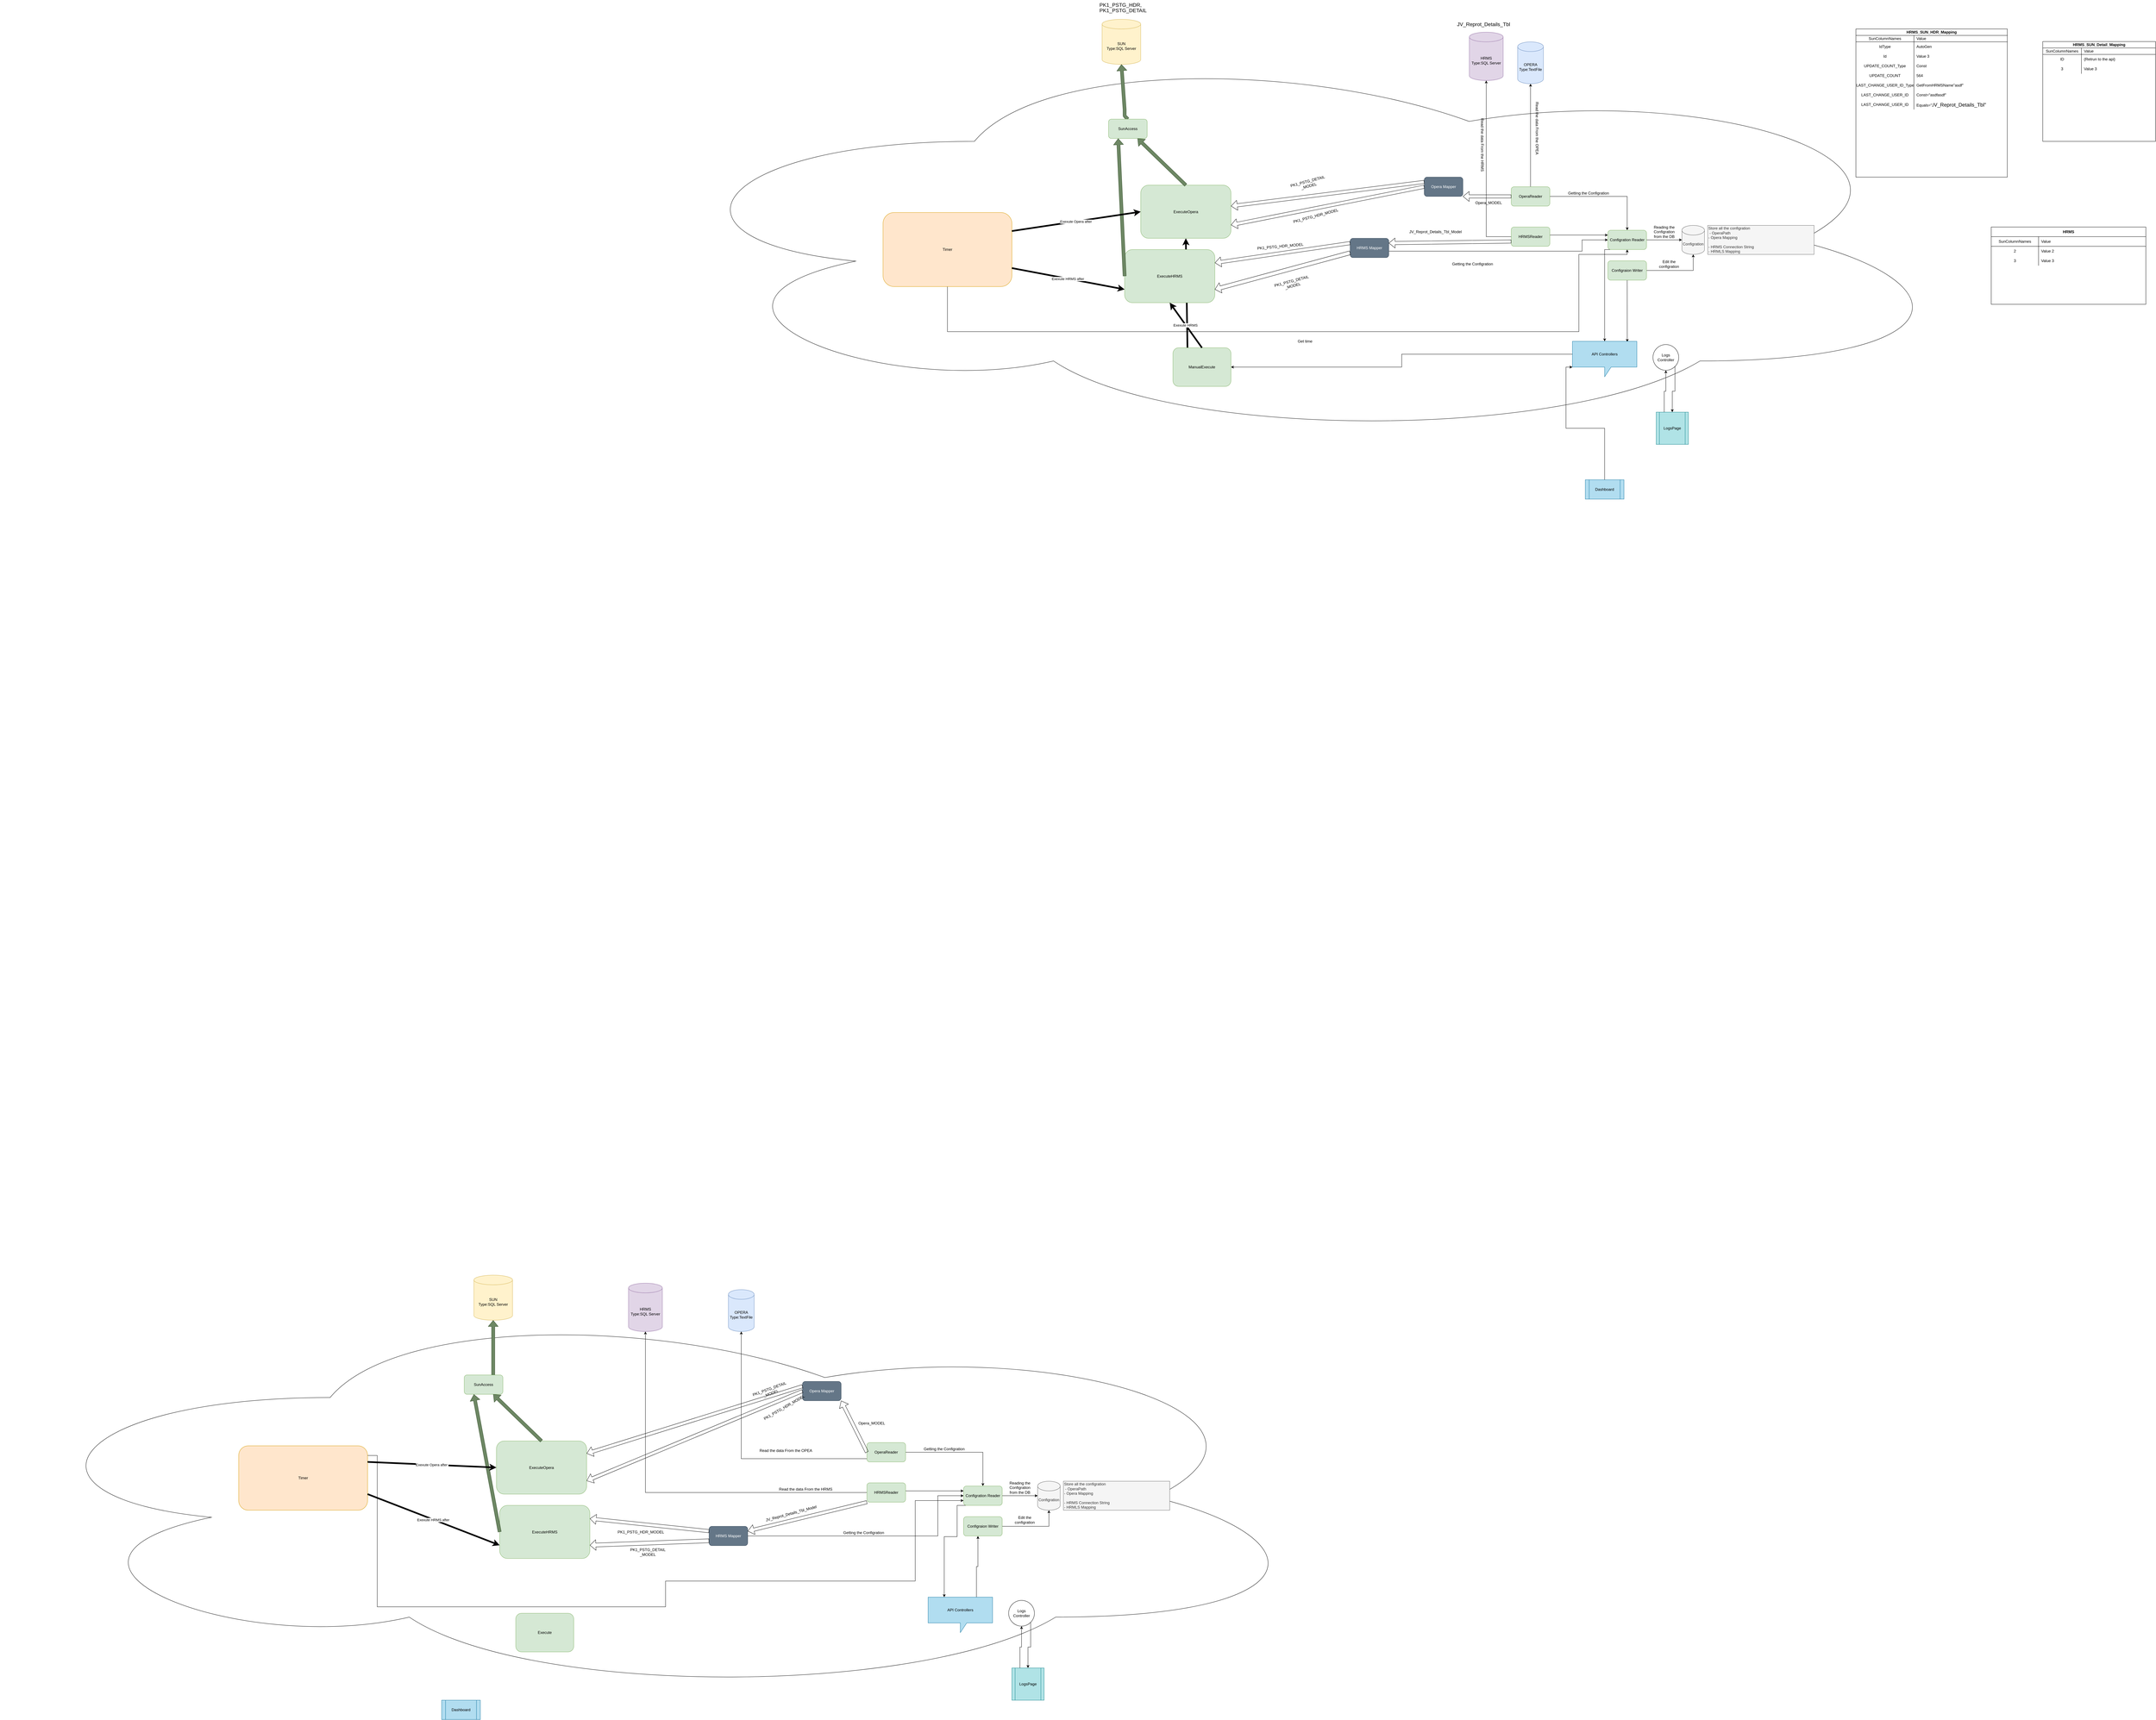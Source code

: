 <mxfile version="14.5.1" type="device"><diagram id="SkZ8xKbfMHvKanueeey8" name="Page-1"><mxGraphModel dx="6673" dy="6014" grid="1" gridSize="10" guides="1" tooltips="1" connect="1" arrows="1" fold="1" page="1" pageScale="1" pageWidth="5000" pageHeight="5000" math="0" shadow="0"><root><mxCell id="0"/><mxCell id="1" parent="0"/><mxCell id="7p1KO4YLAmuhVoITMuK_-13" value="" style="ellipse;shape=cloud;whiteSpace=wrap;html=1;" parent="1" vertex="1"><mxGeometry x="-4150" y="3040" width="4095" height="1240" as="geometry"/></mxCell><mxCell id="7p1KO4YLAmuhVoITMuK_-1" value="SUN&lt;br&gt;Type:SQL Server" style="shape=cylinder3;whiteSpace=wrap;html=1;boundedLbl=1;backgroundOutline=1;size=15;fillColor=#fff2cc;strokeColor=#d6b656;" parent="1" vertex="1"><mxGeometry x="-2680" y="2970" width="120" height="140" as="geometry"/></mxCell><mxCell id="7p1KO4YLAmuhVoITMuK_-2" value="OPERA&lt;br&gt;&lt;div style=&quot;text-align: left&quot;&gt;&lt;span&gt;Type:TextFile&lt;/span&gt;&lt;/div&gt;" style="shape=cylinder3;whiteSpace=wrap;html=1;boundedLbl=1;backgroundOutline=1;size=15;fillColor=#dae8fc;strokeColor=#6c8ebf;" parent="1" vertex="1"><mxGeometry x="-1890" y="3015" width="80" height="130" as="geometry"/></mxCell><mxCell id="7p1KO4YLAmuhVoITMuK_-3" value="HRMS&lt;br&gt;&lt;div&gt;&lt;span&gt;Type:SQL Server&lt;/span&gt;&lt;/div&gt;" style="shape=cylinder3;whiteSpace=wrap;html=1;boundedLbl=1;backgroundOutline=1;size=15;fillColor=#e1d5e7;strokeColor=#9673a6;" parent="1" vertex="1"><mxGeometry x="-2200" y="2995" width="105" height="150" as="geometry"/></mxCell><mxCell id="7p1KO4YLAmuhVoITMuK_-5" value="Configration" style="shape=cylinder3;whiteSpace=wrap;html=1;boundedLbl=1;backgroundOutline=1;size=15;fillColor=#f5f5f5;strokeColor=#666666;fontColor=#333333;" parent="1" vertex="1"><mxGeometry x="-930" y="3610" width="70" height="90" as="geometry"/></mxCell><mxCell id="7p1KO4YLAmuhVoITMuK_-7" value="Store all the configration&lt;br&gt;&amp;nbsp;- OperaPath&lt;br&gt;- Opera Mapping&lt;br&gt;&lt;br&gt;- HRMS Connection String&lt;br&gt;- HRMLS Mapping&lt;br&gt;" style="text;html=1;strokeColor=#666666;fillColor=#f5f5f5;align=left;verticalAlign=middle;whiteSpace=wrap;rounded=0;fontColor=#333333;" parent="1" vertex="1"><mxGeometry x="-850" y="3610" width="330" height="90" as="geometry"/></mxCell><mxCell id="7p1KO4YLAmuhVoITMuK_-10" value="Read the data From the OPEA&amp;nbsp;" style="text;html=1;strokeColor=none;fillColor=none;align=center;verticalAlign=middle;whiteSpace=wrap;rounded=0;" parent="1" vertex="1"><mxGeometry x="-1800" y="3505" width="180" height="20" as="geometry"/></mxCell><mxCell id="7p1KO4YLAmuhVoITMuK_-11" value="Read the data From the HRMS" style="text;html=1;strokeColor=none;fillColor=none;align=center;verticalAlign=middle;whiteSpace=wrap;rounded=0;" parent="1" vertex="1"><mxGeometry x="-1790" y="3625" width="280" height="20" as="geometry"/></mxCell><mxCell id="7p1KO4YLAmuhVoITMuK_-18" style="edgeStyle=orthogonalEdgeStyle;rounded=0;orthogonalLoop=1;jettySize=auto;html=1;exitX=0;exitY=0.5;exitDx=0;exitDy=0;" parent="1" source="7p1KO4YLAmuhVoITMuK_-14" target="7p1KO4YLAmuhVoITMuK_-2" edge="1"><mxGeometry relative="1" as="geometry"><Array as="points"><mxPoint x="-1460" y="3540"/></Array></mxGeometry></mxCell><mxCell id="7p1KO4YLAmuhVoITMuK_-23" style="edgeStyle=orthogonalEdgeStyle;rounded=0;orthogonalLoop=1;jettySize=auto;html=1;exitX=1;exitY=0.5;exitDx=0;exitDy=0;" parent="1" source="7p1KO4YLAmuhVoITMuK_-14" target="7p1KO4YLAmuhVoITMuK_-19" edge="1"><mxGeometry relative="1" as="geometry"/></mxCell><mxCell id="7p1KO4YLAmuhVoITMuK_-14" value="OperaReader" style="rounded=1;whiteSpace=wrap;html=1;fillColor=#d5e8d4;strokeColor=#82b366;" parent="1" vertex="1"><mxGeometry x="-1460" y="3490" width="120" height="60" as="geometry"/></mxCell><mxCell id="7p1KO4YLAmuhVoITMuK_-16" value="Getting the Configration" style="text;html=1;strokeColor=none;fillColor=none;align=center;verticalAlign=middle;whiteSpace=wrap;rounded=0;" parent="1" vertex="1"><mxGeometry x="-1340" y="3500" width="240" height="20" as="geometry"/></mxCell><mxCell id="7p1KO4YLAmuhVoITMuK_-25" style="edgeStyle=orthogonalEdgeStyle;rounded=0;orthogonalLoop=1;jettySize=auto;html=1;exitX=1;exitY=0.5;exitDx=0;exitDy=0;" parent="1" source="7p1KO4YLAmuhVoITMuK_-19" target="7p1KO4YLAmuhVoITMuK_-5" edge="1"><mxGeometry relative="1" as="geometry"/></mxCell><mxCell id="7p1KO4YLAmuhVoITMuK_-61" style="edgeStyle=orthogonalEdgeStyle;rounded=0;orthogonalLoop=1;jettySize=auto;html=1;exitX=0.5;exitY=1;exitDx=0;exitDy=0;entryX=0.25;entryY=0;entryDx=0;entryDy=0;entryPerimeter=0;" parent="1" source="7p1KO4YLAmuhVoITMuK_-19" target="7p1KO4YLAmuhVoITMuK_-60" edge="1"><mxGeometry relative="1" as="geometry"><Array as="points"><mxPoint x="-1180" y="3685"/><mxPoint x="-1180" y="3782"/><mxPoint x="-1220" y="3782"/></Array></mxGeometry></mxCell><mxCell id="7p1KO4YLAmuhVoITMuK_-19" value="Configration Reader" style="rounded=1;whiteSpace=wrap;html=1;fillColor=#d5e8d4;strokeColor=#82b366;" parent="1" vertex="1"><mxGeometry x="-1160" y="3625" width="120" height="60" as="geometry"/></mxCell><mxCell id="7p1KO4YLAmuhVoITMuK_-24" value="Reading the Configration from the DB" style="text;html=1;strokeColor=none;fillColor=none;align=center;verticalAlign=middle;whiteSpace=wrap;rounded=0;" parent="1" vertex="1"><mxGeometry x="-1020" y="3620" width="70" height="20" as="geometry"/></mxCell><mxCell id="7p1KO4YLAmuhVoITMuK_-27" style="edgeStyle=orthogonalEdgeStyle;rounded=0;orthogonalLoop=1;jettySize=auto;html=1;exitX=1;exitY=0.5;exitDx=0;exitDy=0;entryX=0.5;entryY=1;entryDx=0;entryDy=0;entryPerimeter=0;" parent="1" source="7p1KO4YLAmuhVoITMuK_-26" target="7p1KO4YLAmuhVoITMuK_-5" edge="1"><mxGeometry relative="1" as="geometry"/></mxCell><mxCell id="7p1KO4YLAmuhVoITMuK_-26" value="Configraion Writer" style="rounded=1;whiteSpace=wrap;html=1;fillColor=#d5e8d4;strokeColor=#82b366;" parent="1" vertex="1"><mxGeometry x="-1160" y="3720" width="120" height="60" as="geometry"/></mxCell><mxCell id="7p1KO4YLAmuhVoITMuK_-28" value="Edit the configration" style="text;html=1;strokeColor=none;fillColor=none;align=center;verticalAlign=middle;whiteSpace=wrap;rounded=0;" parent="1" vertex="1"><mxGeometry x="-990" y="3720" width="40" height="20" as="geometry"/></mxCell><mxCell id="7p1KO4YLAmuhVoITMuK_-31" style="edgeStyle=orthogonalEdgeStyle;rounded=0;orthogonalLoop=1;jettySize=auto;html=1;exitX=1;exitY=0.5;exitDx=0;exitDy=0;entryX=0;entryY=0.25;entryDx=0;entryDy=0;" parent="1" source="7p1KO4YLAmuhVoITMuK_-29" target="7p1KO4YLAmuhVoITMuK_-19" edge="1"><mxGeometry relative="1" as="geometry"><Array as="points"><mxPoint x="-1340" y="3640"/></Array></mxGeometry></mxCell><mxCell id="7p1KO4YLAmuhVoITMuK_-32" style="edgeStyle=orthogonalEdgeStyle;rounded=0;orthogonalLoop=1;jettySize=auto;html=1;exitX=0;exitY=0.5;exitDx=0;exitDy=0;" parent="1" source="7p1KO4YLAmuhVoITMuK_-29" target="7p1KO4YLAmuhVoITMuK_-3" edge="1"><mxGeometry relative="1" as="geometry"/></mxCell><mxCell id="7p1KO4YLAmuhVoITMuK_-29" value="HRMSReader" style="rounded=1;whiteSpace=wrap;html=1;fillColor=#d5e8d4;strokeColor=#82b366;" parent="1" vertex="1"><mxGeometry x="-1460" y="3615" width="120" height="60" as="geometry"/></mxCell><mxCell id="7p1KO4YLAmuhVoITMuK_-36" value="" style="shape=flexArrow;endArrow=classic;html=1;exitX=0;exitY=1;exitDx=0;exitDy=0;entryX=1;entryY=0.25;entryDx=0;entryDy=0;" parent="1" source="7p1KO4YLAmuhVoITMuK_-29" target="7p1KO4YLAmuhVoITMuK_-37" edge="1"><mxGeometry width="50" height="50" relative="1" as="geometry"><mxPoint x="-1360" y="3880" as="sourcePoint"/><mxPoint x="-1710" y="3750" as="targetPoint"/></mxGeometry></mxCell><mxCell id="7p1KO4YLAmuhVoITMuK_-42" style="edgeStyle=orthogonalEdgeStyle;rounded=0;orthogonalLoop=1;jettySize=auto;html=1;exitX=1;exitY=0.5;exitDx=0;exitDy=0;entryX=0;entryY=0.5;entryDx=0;entryDy=0;" parent="1" source="7p1KO4YLAmuhVoITMuK_-37" target="7p1KO4YLAmuhVoITMuK_-19" edge="1"><mxGeometry relative="1" as="geometry"><Array as="points"><mxPoint x="-1240" y="3780"/><mxPoint x="-1240" y="3655"/></Array></mxGeometry></mxCell><mxCell id="7p1KO4YLAmuhVoITMuK_-37" value="HRMS Mapper" style="rounded=1;whiteSpace=wrap;html=1;fillColor=#647687;strokeColor=#314354;fontColor=#ffffff;" parent="1" vertex="1"><mxGeometry x="-1950" y="3750" width="120" height="60" as="geometry"/></mxCell><mxCell id="7p1KO4YLAmuhVoITMuK_-38" value="" style="shape=flexArrow;endArrow=classic;html=1;exitX=0;exitY=0.5;exitDx=0;exitDy=0;entryX=1;entryY=1;entryDx=0;entryDy=0;" parent="1" source="7p1KO4YLAmuhVoITMuK_-14" target="7p1KO4YLAmuhVoITMuK_-50" edge="1"><mxGeometry width="50" height="50" relative="1" as="geometry"><mxPoint x="-1630" y="3830" as="sourcePoint"/><mxPoint x="-1610" y="3220" as="targetPoint"/></mxGeometry></mxCell><mxCell id="7p1KO4YLAmuhVoITMuK_-41" value="&lt;span style=&quot;line-height: 107% ; font-family: &amp;#34;calibri&amp;#34; , sans-serif&quot;&gt;&lt;font style=&quot;font-size: 12px&quot;&gt;JV_Reprot_Details_Tbl_Model&lt;/font&gt;&lt;/span&gt;" style="text;html=1;strokeColor=none;fillColor=none;align=center;verticalAlign=middle;whiteSpace=wrap;rounded=0;rotation=-15;" parent="1" vertex="1"><mxGeometry x="-1790" y="3700" width="190" height="20" as="geometry"/></mxCell><mxCell id="7p1KO4YLAmuhVoITMuK_-43" value="Getting the Configration" style="text;html=1;strokeColor=none;fillColor=none;align=center;verticalAlign=middle;whiteSpace=wrap;rounded=0;" parent="1" vertex="1"><mxGeometry x="-1590" y="3760" width="240" height="20" as="geometry"/></mxCell><mxCell id="7p1KO4YLAmuhVoITMuK_-45" value="&lt;span style=&quot;line-height: 107% ; font-family: &amp;#34;calibri&amp;#34; , sans-serif&quot;&gt;&lt;font style=&quot;font-size: 12px&quot;&gt;PK1_PSTG_HDR_MODEL&amp;nbsp;&lt;/font&gt;&lt;/span&gt;" style="text;html=1;strokeColor=none;fillColor=none;align=center;verticalAlign=middle;whiteSpace=wrap;rounded=0;" parent="1" vertex="1"><mxGeometry x="-2225" y="3757.5" width="130" height="20" as="geometry"/></mxCell><mxCell id="7p1KO4YLAmuhVoITMuK_-46" value="" style="shape=flexArrow;endArrow=classic;html=1;exitX=0;exitY=0.25;exitDx=0;exitDy=0;entryX=1;entryY=0.25;entryDx=0;entryDy=0;" parent="1" source="7p1KO4YLAmuhVoITMuK_-37" target="gyoFnCKfVferiqmTyNsm-7" edge="1"><mxGeometry width="50" height="50" relative="1" as="geometry"><mxPoint x="-1930" y="3810" as="sourcePoint"/><mxPoint x="-2300" y="3693.761" as="targetPoint"/></mxGeometry></mxCell><mxCell id="7p1KO4YLAmuhVoITMuK_-47" value="" style="shape=flexArrow;endArrow=classic;html=1;width=12;endSize=5.67;exitX=0;exitY=0.75;exitDx=0;exitDy=0;entryX=1;entryY=0.75;entryDx=0;entryDy=0;" parent="1" source="7p1KO4YLAmuhVoITMuK_-37" target="gyoFnCKfVferiqmTyNsm-7" edge="1"><mxGeometry width="50" height="50" relative="1" as="geometry"><mxPoint x="-2010" y="3800" as="sourcePoint"/><mxPoint x="-2300" y="3810" as="targetPoint"/></mxGeometry></mxCell><mxCell id="7p1KO4YLAmuhVoITMuK_-48" value="&lt;span style=&quot;line-height: 107% ; font-family: &amp;#34;calibri&amp;#34; , sans-serif&quot;&gt;PK1_PSTG_DETAIL _MODEL&lt;/span&gt;" style="text;html=1;strokeColor=none;fillColor=none;align=center;verticalAlign=middle;whiteSpace=wrap;rounded=0;" parent="1" vertex="1"><mxGeometry x="-2210" y="3820" width="140" height="20" as="geometry"/></mxCell><mxCell id="7p1KO4YLAmuhVoITMuK_-50" value="Opera Mapper" style="rounded=1;whiteSpace=wrap;html=1;fillColor=#647687;strokeColor=#314354;fontColor=#ffffff;" parent="1" vertex="1"><mxGeometry x="-1660" y="3300" width="120" height="60" as="geometry"/></mxCell><mxCell id="7p1KO4YLAmuhVoITMuK_-51" value="Opera_MODEL" style="text;html=1;strokeColor=none;fillColor=none;align=center;verticalAlign=middle;whiteSpace=wrap;rounded=0;" parent="1" vertex="1"><mxGeometry x="-1490" y="3420" width="90" height="20" as="geometry"/></mxCell><mxCell id="7p1KO4YLAmuhVoITMuK_-53" value="" style="shape=flexArrow;endArrow=classic;html=1;exitX=0;exitY=0.5;exitDx=0;exitDy=0;entryX=1;entryY=0.75;entryDx=0;entryDy=0;" parent="1" source="7p1KO4YLAmuhVoITMuK_-50" target="gyoFnCKfVferiqmTyNsm-4" edge="1"><mxGeometry width="50" height="50" relative="1" as="geometry"><mxPoint x="-1675" y="3341.88" as="sourcePoint"/><mxPoint x="-2300" y="3650" as="targetPoint"/></mxGeometry></mxCell><mxCell id="7p1KO4YLAmuhVoITMuK_-54" value="&lt;span style=&quot;line-height: 107% ; font-family: &amp;#34;calibri&amp;#34; , sans-serif&quot;&gt;&lt;font style=&quot;font-size: 12px&quot;&gt;PK1_PSTG_HDR_MODEL&amp;nbsp;&lt;/font&gt;&lt;/span&gt;" style="text;html=1;strokeColor=none;fillColor=none;align=center;verticalAlign=middle;whiteSpace=wrap;rounded=0;rotation=-30;" parent="1" vertex="1"><mxGeometry x="-1780" y="3370" width="130" height="20" as="geometry"/></mxCell><mxCell id="7p1KO4YLAmuhVoITMuK_-55" value="" style="endArrow=classic;html=1;exitX=0;exitY=0.25;exitDx=0;exitDy=0;shape=flexArrow;" parent="1" source="7p1KO4YLAmuhVoITMuK_-50" target="gyoFnCKfVferiqmTyNsm-4" edge="1"><mxGeometry width="50" height="50" relative="1" as="geometry"><mxPoint x="-1660" y="3285" as="sourcePoint"/><mxPoint x="-2300" y="3565.76" as="targetPoint"/></mxGeometry></mxCell><mxCell id="7p1KO4YLAmuhVoITMuK_-56" value="&lt;span style=&quot;line-height: 107% ; font-family: &amp;#34;calibri&amp;#34; , sans-serif&quot;&gt;PK1_PSTG_DETAIL _MODEL&lt;/span&gt;" style="text;html=1;strokeColor=none;fillColor=none;align=center;verticalAlign=middle;whiteSpace=wrap;rounded=0;rotation=-20;" parent="1" vertex="1"><mxGeometry x="-1830" y="3320" width="140" height="20" as="geometry"/></mxCell><mxCell id="7p1KO4YLAmuhVoITMuK_-57" value="" style="shape=flexArrow;endArrow=classic;html=1;fillColor=#6d8764;strokeColor=#3A5431;entryX=0.5;entryY=1;entryDx=0;entryDy=0;entryPerimeter=0;exitX=0.75;exitY=0;exitDx=0;exitDy=0;" parent="1" source="gyoFnCKfVferiqmTyNsm-5" target="7p1KO4YLAmuhVoITMuK_-1" edge="1"><mxGeometry width="50" height="50" relative="1" as="geometry"><mxPoint x="-2620" y="3260" as="sourcePoint"/><mxPoint x="-2870" y="3480" as="targetPoint"/></mxGeometry></mxCell><mxCell id="7p1KO4YLAmuhVoITMuK_-62" style="edgeStyle=orthogonalEdgeStyle;rounded=0;orthogonalLoop=1;jettySize=auto;html=1;exitX=0.75;exitY=0;exitDx=0;exitDy=0;exitPerimeter=0;entryX=0.372;entryY=1.002;entryDx=0;entryDy=0;entryPerimeter=0;" parent="1" source="7p1KO4YLAmuhVoITMuK_-60" target="7p1KO4YLAmuhVoITMuK_-26" edge="1"><mxGeometry relative="1" as="geometry"><mxPoint x="-1119" y="3830" as="targetPoint"/></mxGeometry></mxCell><mxCell id="7p1KO4YLAmuhVoITMuK_-60" value="API Controllers" style="shape=callout;whiteSpace=wrap;html=1;perimeter=calloutPerimeter;fillColor=#b1ddf0;strokeColor=#10739e;" parent="1" vertex="1"><mxGeometry x="-1270" y="3970" width="200" height="110" as="geometry"/></mxCell><mxCell id="7p1KO4YLAmuhVoITMuK_-69" style="edgeStyle=orthogonalEdgeStyle;rounded=0;orthogonalLoop=1;jettySize=auto;html=1;exitX=0.25;exitY=0;exitDx=0;exitDy=0;entryX=0.5;entryY=1;entryDx=0;entryDy=0;" parent="1" source="7p1KO4YLAmuhVoITMuK_-65" target="7p1KO4YLAmuhVoITMuK_-67" edge="1"><mxGeometry relative="1" as="geometry"/></mxCell><mxCell id="7p1KO4YLAmuhVoITMuK_-65" value="LogsPage" style="shape=process;whiteSpace=wrap;html=1;backgroundOutline=1;fillColor=#b0e3e6;strokeColor=#0e8088;" parent="1" vertex="1"><mxGeometry x="-1010" y="4190" width="100" height="100" as="geometry"/></mxCell><mxCell id="7p1KO4YLAmuhVoITMuK_-68" style="edgeStyle=orthogonalEdgeStyle;rounded=0;orthogonalLoop=1;jettySize=auto;html=1;exitX=1;exitY=1;exitDx=0;exitDy=0;" parent="1" source="7p1KO4YLAmuhVoITMuK_-67" target="7p1KO4YLAmuhVoITMuK_-65" edge="1"><mxGeometry relative="1" as="geometry"/></mxCell><mxCell id="7p1KO4YLAmuhVoITMuK_-67" value="Logs Controller" style="ellipse;whiteSpace=wrap;html=1;aspect=fixed;" parent="1" vertex="1"><mxGeometry x="-1020" y="3980" width="80" height="80" as="geometry"/></mxCell><mxCell id="gyoFnCKfVferiqmTyNsm-3" style="edgeStyle=orthogonalEdgeStyle;rounded=0;orthogonalLoop=1;jettySize=auto;html=1;exitX=1;exitY=0.5;exitDx=0;exitDy=0;entryX=0;entryY=0.75;entryDx=0;entryDy=0;" edge="1" parent="1" source="gyoFnCKfVferiqmTyNsm-1" target="7p1KO4YLAmuhVoITMuK_-19"><mxGeometry relative="1" as="geometry"><Array as="points"><mxPoint x="-2980" y="3530"/><mxPoint x="-2980" y="4000"/><mxPoint x="-2085" y="4000"/><mxPoint x="-2085" y="3920"/><mxPoint x="-1310" y="3920"/><mxPoint x="-1310" y="3670"/></Array></mxGeometry></mxCell><mxCell id="gyoFnCKfVferiqmTyNsm-1" value="Timer" style="rounded=1;whiteSpace=wrap;html=1;fillColor=#ffe6cc;strokeColor=#d79b00;" vertex="1" parent="1"><mxGeometry x="-3410" y="3500" width="400" height="200" as="geometry"/></mxCell><mxCell id="gyoFnCKfVferiqmTyNsm-4" value="ExecuteOpera" style="rounded=1;whiteSpace=wrap;html=1;fillColor=#d5e8d4;strokeColor=#82b366;" vertex="1" parent="1"><mxGeometry x="-2610" y="3485" width="280" height="165" as="geometry"/></mxCell><mxCell id="gyoFnCKfVferiqmTyNsm-5" value="SunAccess" style="rounded=1;whiteSpace=wrap;html=1;fillColor=#d5e8d4;strokeColor=#82b366;" vertex="1" parent="1"><mxGeometry x="-2710" y="3280" width="120" height="60" as="geometry"/></mxCell><mxCell id="gyoFnCKfVferiqmTyNsm-6" value="" style="shape=flexArrow;endArrow=classic;html=1;fillColor=#6d8764;strokeColor=#3A5431;entryX=0.75;entryY=1;entryDx=0;entryDy=0;exitX=0.5;exitY=0;exitDx=0;exitDy=0;" edge="1" parent="1" source="gyoFnCKfVferiqmTyNsm-4" target="gyoFnCKfVferiqmTyNsm-5"><mxGeometry width="50" height="50" relative="1" as="geometry"><mxPoint x="-2500" y="3470" as="sourcePoint"/><mxPoint x="-2500" y="3300" as="targetPoint"/></mxGeometry></mxCell><mxCell id="gyoFnCKfVferiqmTyNsm-7" value="ExecuteHRMS" style="rounded=1;whiteSpace=wrap;html=1;fillColor=#d5e8d4;strokeColor=#82b366;" vertex="1" parent="1"><mxGeometry x="-2600" y="3685" width="280" height="165" as="geometry"/></mxCell><mxCell id="gyoFnCKfVferiqmTyNsm-9" value="" style="shape=flexArrow;endArrow=classic;html=1;fillColor=#6d8764;strokeColor=#3A5431;entryX=0.25;entryY=1;entryDx=0;entryDy=0;exitX=0;exitY=0.5;exitDx=0;exitDy=0;" edge="1" parent="1" source="gyoFnCKfVferiqmTyNsm-7" target="gyoFnCKfVferiqmTyNsm-5"><mxGeometry width="50" height="50" relative="1" as="geometry"><mxPoint x="-2610" y="3750" as="sourcePoint"/><mxPoint x="-2760" y="3605" as="targetPoint"/></mxGeometry></mxCell><mxCell id="gyoFnCKfVferiqmTyNsm-12" value="" style="endArrow=classic;html=1;strokeWidth=5;entryX=0;entryY=0.5;entryDx=0;entryDy=0;exitX=1;exitY=0.25;exitDx=0;exitDy=0;" edge="1" parent="1" source="gyoFnCKfVferiqmTyNsm-1" target="gyoFnCKfVferiqmTyNsm-4"><mxGeometry relative="1" as="geometry"><mxPoint x="-2880" y="3660" as="sourcePoint"/><mxPoint x="-2780" y="3660" as="targetPoint"/></mxGeometry></mxCell><mxCell id="gyoFnCKfVferiqmTyNsm-13" value="Exexute Opera after&amp;nbsp;" style="edgeLabel;resizable=0;html=1;align=center;verticalAlign=middle;" connectable="0" vertex="1" parent="gyoFnCKfVferiqmTyNsm-12"><mxGeometry relative="1" as="geometry"/></mxCell><mxCell id="gyoFnCKfVferiqmTyNsm-15" value="" style="endArrow=classic;html=1;strokeWidth=5;entryX=0;entryY=0.75;entryDx=0;entryDy=0;exitX=1;exitY=0.75;exitDx=0;exitDy=0;" edge="1" parent="1" source="gyoFnCKfVferiqmTyNsm-1" target="gyoFnCKfVferiqmTyNsm-7"><mxGeometry relative="1" as="geometry"><mxPoint x="-3020" y="3710" as="sourcePoint"/><mxPoint x="-2620.0" y="3727.5" as="targetPoint"/></mxGeometry></mxCell><mxCell id="gyoFnCKfVferiqmTyNsm-16" value="Exexute HRMS after&amp;nbsp;" style="edgeLabel;resizable=0;html=1;align=center;verticalAlign=middle;" connectable="0" vertex="1" parent="gyoFnCKfVferiqmTyNsm-15"><mxGeometry relative="1" as="geometry"/></mxCell><mxCell id="gyoFnCKfVferiqmTyNsm-26" value="Dashboard" style="shape=process;whiteSpace=wrap;html=1;backgroundOutline=1;fillColor=#b1ddf0;strokeColor=#10739e;" vertex="1" parent="1"><mxGeometry x="-2780" y="4290" width="120" height="60" as="geometry"/></mxCell><mxCell id="gyoFnCKfVferiqmTyNsm-27" style="edgeStyle=orthogonalEdgeStyle;rounded=0;jumpSize=8;orthogonalLoop=1;jettySize=auto;html=1;exitX=0.5;exitY=1;exitDx=0;exitDy=0;strokeWidth=5;" edge="1" parent="1"><mxGeometry relative="1" as="geometry"><mxPoint x="-2535" y="3140" as="sourcePoint"/><mxPoint x="-2535" y="3140" as="targetPoint"/></mxGeometry></mxCell><mxCell id="gyoFnCKfVferiqmTyNsm-28" value="Execute" style="rounded=1;whiteSpace=wrap;html=1;fillColor=#d5e8d4;strokeColor=#82b366;" vertex="1" parent="1"><mxGeometry x="-2550" y="4020" width="180" height="120" as="geometry"/></mxCell><mxCell id="gyoFnCKfVferiqmTyNsm-29" value="" style="ellipse;shape=cloud;whiteSpace=wrap;html=1;" vertex="1" parent="1"><mxGeometry x="-2150" y="-861" width="4095" height="1240" as="geometry"/></mxCell><mxCell id="gyoFnCKfVferiqmTyNsm-30" value="" style="endArrow=classic;html=1;strokeWidth=5;entryX=0.5;entryY=1;entryDx=0;entryDy=0;exitX=0.25;exitY=0;exitDx=0;exitDy=0;" edge="1" parent="1" source="gyoFnCKfVferiqmTyNsm-91" target="gyoFnCKfVferiqmTyNsm-79"><mxGeometry relative="1" as="geometry"><mxPoint x="-510" y="170" as="sourcePoint"/><mxPoint x="-560" y="30" as="targetPoint"/></mxGeometry></mxCell><mxCell id="gyoFnCKfVferiqmTyNsm-31" value="Exexute HRMS&amp;nbsp;" style="edgeLabel;resizable=0;html=1;align=center;verticalAlign=middle;" connectable="0" vertex="1" parent="gyoFnCKfVferiqmTyNsm-30"><mxGeometry relative="1" as="geometry"/></mxCell><mxCell id="gyoFnCKfVferiqmTyNsm-32" value="SUN&lt;br&gt;Type:SQL Server" style="shape=cylinder3;whiteSpace=wrap;html=1;boundedLbl=1;backgroundOutline=1;size=15;fillColor=#fff2cc;strokeColor=#d6b656;" vertex="1" parent="1"><mxGeometry x="-730" y="-930" width="120" height="140" as="geometry"/></mxCell><mxCell id="gyoFnCKfVferiqmTyNsm-33" value="OPERA&lt;br&gt;&lt;div style=&quot;text-align: left&quot;&gt;&lt;span&gt;Type:TextFile&lt;/span&gt;&lt;/div&gt;" style="shape=cylinder3;whiteSpace=wrap;html=1;boundedLbl=1;backgroundOutline=1;size=15;fillColor=#dae8fc;strokeColor=#6c8ebf;" vertex="1" parent="1"><mxGeometry x="560" y="-860" width="80" height="130" as="geometry"/></mxCell><mxCell id="gyoFnCKfVferiqmTyNsm-34" value="HRMS&lt;br&gt;&lt;div&gt;&lt;span&gt;Type:SQL Server&lt;/span&gt;&lt;/div&gt;" style="shape=cylinder3;whiteSpace=wrap;html=1;boundedLbl=1;backgroundOutline=1;size=15;fillColor=#e1d5e7;strokeColor=#9673a6;" vertex="1" parent="1"><mxGeometry x="410" y="-890" width="105" height="150" as="geometry"/></mxCell><mxCell id="gyoFnCKfVferiqmTyNsm-35" value="Configration" style="shape=cylinder3;whiteSpace=wrap;html=1;boundedLbl=1;backgroundOutline=1;size=15;fillColor=#f5f5f5;strokeColor=#666666;fontColor=#333333;" vertex="1" parent="1"><mxGeometry x="1070" y="-290" width="70" height="90" as="geometry"/></mxCell><mxCell id="gyoFnCKfVferiqmTyNsm-36" value="Store all the configration&lt;br&gt;&amp;nbsp;- OperaPath&lt;br&gt;- Opera Mapping&lt;br&gt;&lt;br&gt;- HRMS Connection String&lt;br&gt;- HRMLS Mapping&lt;br&gt;" style="text;html=1;strokeColor=#666666;fillColor=#f5f5f5;align=left;verticalAlign=middle;whiteSpace=wrap;rounded=0;fontColor=#333333;" vertex="1" parent="1"><mxGeometry x="1150" y="-290" width="330" height="90" as="geometry"/></mxCell><mxCell id="gyoFnCKfVferiqmTyNsm-37" value="Read the data From the OPEA&amp;nbsp;" style="text;html=1;strokeColor=none;fillColor=none;align=center;verticalAlign=middle;whiteSpace=wrap;rounded=0;rotation=90;" vertex="1" parent="1"><mxGeometry x="530" y="-600" width="180" height="20" as="geometry"/></mxCell><mxCell id="gyoFnCKfVferiqmTyNsm-38" value="Read the data From the HRMS" style="text;html=1;strokeColor=none;fillColor=none;align=center;verticalAlign=middle;whiteSpace=wrap;rounded=0;rotation=90;" vertex="1" parent="1"><mxGeometry x="310" y="-550" width="280" height="20" as="geometry"/></mxCell><mxCell id="gyoFnCKfVferiqmTyNsm-39" style="edgeStyle=orthogonalEdgeStyle;rounded=0;orthogonalLoop=1;jettySize=auto;html=1;exitX=0;exitY=0.5;exitDx=0;exitDy=0;" edge="1" parent="1" source="gyoFnCKfVferiqmTyNsm-41" target="gyoFnCKfVferiqmTyNsm-33"><mxGeometry relative="1" as="geometry"><Array as="points"><mxPoint x="540" y="-360"/></Array></mxGeometry></mxCell><mxCell id="gyoFnCKfVferiqmTyNsm-40" style="edgeStyle=orthogonalEdgeStyle;rounded=0;orthogonalLoop=1;jettySize=auto;html=1;exitX=1;exitY=0.5;exitDx=0;exitDy=0;" edge="1" parent="1" source="gyoFnCKfVferiqmTyNsm-41" target="gyoFnCKfVferiqmTyNsm-45"><mxGeometry relative="1" as="geometry"/></mxCell><mxCell id="gyoFnCKfVferiqmTyNsm-41" value="OperaReader" style="rounded=1;whiteSpace=wrap;html=1;fillColor=#d5e8d4;strokeColor=#82b366;" vertex="1" parent="1"><mxGeometry x="540" y="-410" width="120" height="60" as="geometry"/></mxCell><mxCell id="gyoFnCKfVferiqmTyNsm-42" value="Getting the Configration" style="text;html=1;strokeColor=none;fillColor=none;align=center;verticalAlign=middle;whiteSpace=wrap;rounded=0;" vertex="1" parent="1"><mxGeometry x="660" y="-400" width="240" height="20" as="geometry"/></mxCell><mxCell id="gyoFnCKfVferiqmTyNsm-43" style="edgeStyle=orthogonalEdgeStyle;rounded=0;orthogonalLoop=1;jettySize=auto;html=1;exitX=1;exitY=0.5;exitDx=0;exitDy=0;" edge="1" parent="1" source="gyoFnCKfVferiqmTyNsm-45" target="gyoFnCKfVferiqmTyNsm-35"><mxGeometry relative="1" as="geometry"/></mxCell><mxCell id="gyoFnCKfVferiqmTyNsm-44" style="edgeStyle=orthogonalEdgeStyle;rounded=0;orthogonalLoop=1;jettySize=auto;html=1;exitX=0.5;exitY=1;exitDx=0;exitDy=0;entryX=0.5;entryY=0;entryDx=0;entryDy=0;entryPerimeter=0;" edge="1" parent="1" source="gyoFnCKfVferiqmTyNsm-45" target="gyoFnCKfVferiqmTyNsm-72"><mxGeometry relative="1" as="geometry"><Array as="points"><mxPoint x="830" y="-215"/></Array></mxGeometry></mxCell><mxCell id="gyoFnCKfVferiqmTyNsm-45" value="Configration Reader" style="rounded=1;whiteSpace=wrap;html=1;fillColor=#d5e8d4;strokeColor=#82b366;" vertex="1" parent="1"><mxGeometry x="840" y="-275" width="120" height="60" as="geometry"/></mxCell><mxCell id="gyoFnCKfVferiqmTyNsm-46" value="Reading the Configration from the DB" style="text;html=1;strokeColor=none;fillColor=none;align=center;verticalAlign=middle;whiteSpace=wrap;rounded=0;" vertex="1" parent="1"><mxGeometry x="980" y="-280" width="70" height="20" as="geometry"/></mxCell><mxCell id="gyoFnCKfVferiqmTyNsm-47" style="edgeStyle=orthogonalEdgeStyle;rounded=0;orthogonalLoop=1;jettySize=auto;html=1;exitX=1;exitY=0.5;exitDx=0;exitDy=0;entryX=0.5;entryY=1;entryDx=0;entryDy=0;entryPerimeter=0;" edge="1" parent="1" source="gyoFnCKfVferiqmTyNsm-49" target="gyoFnCKfVferiqmTyNsm-35"><mxGeometry relative="1" as="geometry"/></mxCell><mxCell id="gyoFnCKfVferiqmTyNsm-48" style="edgeStyle=none;rounded=0;orthogonalLoop=1;jettySize=auto;html=1;exitX=0.5;exitY=1;exitDx=0;exitDy=0;entryX=0.851;entryY=0.017;entryDx=0;entryDy=0;entryPerimeter=0;" edge="1" parent="1" source="gyoFnCKfVferiqmTyNsm-49" target="gyoFnCKfVferiqmTyNsm-72"><mxGeometry relative="1" as="geometry"/></mxCell><mxCell id="gyoFnCKfVferiqmTyNsm-49" value="Configraion Writer" style="rounded=1;whiteSpace=wrap;html=1;fillColor=#d5e8d4;strokeColor=#82b366;" vertex="1" parent="1"><mxGeometry x="840" y="-180" width="120" height="60" as="geometry"/></mxCell><mxCell id="gyoFnCKfVferiqmTyNsm-50" value="Edit the configration" style="text;html=1;strokeColor=none;fillColor=none;align=center;verticalAlign=middle;whiteSpace=wrap;rounded=0;" vertex="1" parent="1"><mxGeometry x="1010" y="-180" width="40" height="20" as="geometry"/></mxCell><mxCell id="gyoFnCKfVferiqmTyNsm-51" style="edgeStyle=orthogonalEdgeStyle;rounded=0;orthogonalLoop=1;jettySize=auto;html=1;exitX=1;exitY=0.5;exitDx=0;exitDy=0;entryX=0;entryY=0.25;entryDx=0;entryDy=0;" edge="1" parent="1" source="gyoFnCKfVferiqmTyNsm-53" target="gyoFnCKfVferiqmTyNsm-45"><mxGeometry relative="1" as="geometry"><Array as="points"><mxPoint x="660" y="-260"/></Array></mxGeometry></mxCell><mxCell id="gyoFnCKfVferiqmTyNsm-52" style="edgeStyle=orthogonalEdgeStyle;rounded=0;orthogonalLoop=1;jettySize=auto;html=1;exitX=0;exitY=0.5;exitDx=0;exitDy=0;" edge="1" parent="1" source="gyoFnCKfVferiqmTyNsm-53" target="gyoFnCKfVferiqmTyNsm-34"><mxGeometry relative="1" as="geometry"/></mxCell><mxCell id="gyoFnCKfVferiqmTyNsm-53" value="HRMSReader" style="rounded=1;whiteSpace=wrap;html=1;fillColor=#d5e8d4;strokeColor=#82b366;" vertex="1" parent="1"><mxGeometry x="540" y="-285" width="120" height="60" as="geometry"/></mxCell><mxCell id="gyoFnCKfVferiqmTyNsm-54" value="" style="shape=flexArrow;endArrow=classic;html=1;exitX=0;exitY=0.75;exitDx=0;exitDy=0;entryX=1;entryY=0.25;entryDx=0;entryDy=0;" edge="1" parent="1" source="gyoFnCKfVferiqmTyNsm-53" target="gyoFnCKfVferiqmTyNsm-56"><mxGeometry width="50" height="50" relative="1" as="geometry"><mxPoint x="640" y="-20" as="sourcePoint"/><mxPoint x="290" y="-150" as="targetPoint"/></mxGeometry></mxCell><mxCell id="gyoFnCKfVferiqmTyNsm-55" style="edgeStyle=orthogonalEdgeStyle;rounded=0;orthogonalLoop=1;jettySize=auto;html=1;exitX=1;exitY=0.5;exitDx=0;exitDy=0;entryX=0;entryY=0.5;entryDx=0;entryDy=0;" edge="1" parent="1" source="gyoFnCKfVferiqmTyNsm-56" target="gyoFnCKfVferiqmTyNsm-45"><mxGeometry relative="1" as="geometry"><Array as="points"><mxPoint x="160" y="-210"/><mxPoint x="760" y="-210"/><mxPoint x="760" y="-245"/></Array></mxGeometry></mxCell><mxCell id="gyoFnCKfVferiqmTyNsm-56" value="HRMS Mapper" style="rounded=1;whiteSpace=wrap;html=1;fillColor=#647687;strokeColor=#314354;fontColor=#ffffff;" vertex="1" parent="1"><mxGeometry x="40" y="-250" width="120" height="60" as="geometry"/></mxCell><mxCell id="gyoFnCKfVferiqmTyNsm-57" value="" style="shape=flexArrow;endArrow=classic;html=1;exitX=0;exitY=0.5;exitDx=0;exitDy=0;entryX=1;entryY=1;entryDx=0;entryDy=0;" edge="1" parent="1" source="gyoFnCKfVferiqmTyNsm-41" target="gyoFnCKfVferiqmTyNsm-64"><mxGeometry width="50" height="50" relative="1" as="geometry"><mxPoint x="370" y="-70" as="sourcePoint"/><mxPoint x="390" y="-680" as="targetPoint"/></mxGeometry></mxCell><mxCell id="gyoFnCKfVferiqmTyNsm-58" value="&lt;span style=&quot;line-height: 107% ; font-family: &amp;#34;calibri&amp;#34; , sans-serif&quot;&gt;&lt;font style=&quot;font-size: 12px&quot;&gt;JV_Reprot_Details_Tbl_Model&lt;/font&gt;&lt;/span&gt;" style="text;html=1;strokeColor=none;fillColor=none;align=center;verticalAlign=middle;whiteSpace=wrap;rounded=0;rotation=0;" vertex="1" parent="1"><mxGeometry x="210" y="-280" width="190" height="20" as="geometry"/></mxCell><mxCell id="gyoFnCKfVferiqmTyNsm-59" value="Getting the Configration" style="text;html=1;strokeColor=none;fillColor=none;align=center;verticalAlign=middle;whiteSpace=wrap;rounded=0;" vertex="1" parent="1"><mxGeometry x="300" y="-180" width="240" height="20" as="geometry"/></mxCell><mxCell id="gyoFnCKfVferiqmTyNsm-60" value="&lt;span style=&quot;line-height: 107% ; font-family: &amp;#34;calibri&amp;#34; , sans-serif&quot;&gt;&lt;font style=&quot;font-size: 12px&quot;&gt;PK1_PSTG_HDR_MODEL&amp;nbsp;&lt;/font&gt;&lt;/span&gt;" style="text;html=1;strokeColor=none;fillColor=none;align=center;verticalAlign=middle;whiteSpace=wrap;rounded=0;rotation=-5;" vertex="1" parent="1"><mxGeometry x="-240" y="-235" width="130" height="20" as="geometry"/></mxCell><mxCell id="gyoFnCKfVferiqmTyNsm-61" value="" style="shape=flexArrow;endArrow=classic;html=1;exitX=0;exitY=0.25;exitDx=0;exitDy=0;entryX=1;entryY=0.25;entryDx=0;entryDy=0;" edge="1" parent="1" source="gyoFnCKfVferiqmTyNsm-56" target="gyoFnCKfVferiqmTyNsm-82"><mxGeometry width="50" height="50" relative="1" as="geometry"><mxPoint x="70" y="-90" as="sourcePoint"/><mxPoint x="-300" y="-206.239" as="targetPoint"/></mxGeometry></mxCell><mxCell id="gyoFnCKfVferiqmTyNsm-62" value="" style="shape=flexArrow;endArrow=classic;html=1;width=12;endSize=5.67;exitX=0;exitY=0.75;exitDx=0;exitDy=0;entryX=1;entryY=0.75;entryDx=0;entryDy=0;" edge="1" parent="1" source="gyoFnCKfVferiqmTyNsm-56" target="gyoFnCKfVferiqmTyNsm-82"><mxGeometry width="50" height="50" relative="1" as="geometry"><mxPoint x="-10" y="-100" as="sourcePoint"/><mxPoint x="-300" y="-90" as="targetPoint"/></mxGeometry></mxCell><mxCell id="gyoFnCKfVferiqmTyNsm-63" value="&lt;span style=&quot;line-height: 107% ; font-family: &amp;#34;calibri&amp;#34; , sans-serif&quot;&gt;PK1_PSTG_DETAIL _MODEL&lt;/span&gt;" style="text;html=1;strokeColor=none;fillColor=none;align=center;verticalAlign=middle;whiteSpace=wrap;rounded=0;rotation=-15;" vertex="1" parent="1"><mxGeometry x="-210" y="-120" width="140" height="20" as="geometry"/></mxCell><mxCell id="gyoFnCKfVferiqmTyNsm-64" value="Opera Mapper" style="rounded=1;whiteSpace=wrap;html=1;fillColor=#647687;strokeColor=#314354;fontColor=#ffffff;" vertex="1" parent="1"><mxGeometry x="270" y="-440" width="120" height="60" as="geometry"/></mxCell><mxCell id="gyoFnCKfVferiqmTyNsm-65" value="Opera_MODEL" style="text;html=1;strokeColor=none;fillColor=none;align=center;verticalAlign=middle;whiteSpace=wrap;rounded=0;" vertex="1" parent="1"><mxGeometry x="425" y="-370" width="90" height="20" as="geometry"/></mxCell><mxCell id="gyoFnCKfVferiqmTyNsm-66" value="" style="shape=flexArrow;endArrow=classic;html=1;exitX=0;exitY=0.5;exitDx=0;exitDy=0;entryX=1;entryY=0.75;entryDx=0;entryDy=0;" edge="1" parent="1" source="gyoFnCKfVferiqmTyNsm-64" target="gyoFnCKfVferiqmTyNsm-79"><mxGeometry width="50" height="50" relative="1" as="geometry"><mxPoint x="325" y="-558.12" as="sourcePoint"/><mxPoint x="-300" y="-250" as="targetPoint"/></mxGeometry></mxCell><mxCell id="gyoFnCKfVferiqmTyNsm-67" value="&lt;span style=&quot;line-height: 107% ; font-family: &amp;#34;calibri&amp;#34; , sans-serif&quot;&gt;&lt;font style=&quot;font-size: 12px&quot;&gt;PK1_PSTG_HDR_MODEL&amp;nbsp;&lt;/font&gt;&lt;/span&gt;" style="text;html=1;strokeColor=none;fillColor=none;align=center;verticalAlign=middle;whiteSpace=wrap;rounded=0;rotation=-15;" vertex="1" parent="1"><mxGeometry x="-130" y="-330" width="130" height="20" as="geometry"/></mxCell><mxCell id="gyoFnCKfVferiqmTyNsm-68" value="" style="endArrow=classic;html=1;exitX=0;exitY=0.25;exitDx=0;exitDy=0;shape=flexArrow;" edge="1" parent="1" source="gyoFnCKfVferiqmTyNsm-64" target="gyoFnCKfVferiqmTyNsm-79"><mxGeometry width="50" height="50" relative="1" as="geometry"><mxPoint x="340" y="-615" as="sourcePoint"/><mxPoint x="-300" y="-334.24" as="targetPoint"/></mxGeometry></mxCell><mxCell id="gyoFnCKfVferiqmTyNsm-69" value="&lt;span style=&quot;line-height: 107% ; font-family: &amp;#34;calibri&amp;#34; , sans-serif&quot;&gt;PK1_PSTG_DETAIL _MODEL&lt;/span&gt;" style="text;html=1;strokeColor=none;fillColor=none;align=center;verticalAlign=middle;whiteSpace=wrap;rounded=0;rotation=-15;" vertex="1" parent="1"><mxGeometry x="-160" y="-430" width="140" height="20" as="geometry"/></mxCell><mxCell id="gyoFnCKfVferiqmTyNsm-70" value="" style="shape=flexArrow;endArrow=classic;html=1;fillColor=#6d8764;strokeColor=#3A5431;entryX=0.5;entryY=1;entryDx=0;entryDy=0;entryPerimeter=0;exitX=0.5;exitY=0;exitDx=0;exitDy=0;" edge="1" parent="1" source="gyoFnCKfVferiqmTyNsm-80" target="gyoFnCKfVferiqmTyNsm-32"><mxGeometry width="50" height="50" relative="1" as="geometry"><mxPoint x="-620" y="-640" as="sourcePoint"/><mxPoint x="-870" y="-420" as="targetPoint"/><Array as="points"><mxPoint x="-660" y="-630"/><mxPoint x="-660" y="-650"/></Array></mxGeometry></mxCell><mxCell id="gyoFnCKfVferiqmTyNsm-71" style="edgeStyle=orthogonalEdgeStyle;rounded=0;orthogonalLoop=1;jettySize=auto;html=1;exitX=0;exitY=0;exitDx=0;exitDy=40;exitPerimeter=0;entryX=1;entryY=0.5;entryDx=0;entryDy=0;" edge="1" parent="1" source="gyoFnCKfVferiqmTyNsm-72" target="gyoFnCKfVferiqmTyNsm-91"><mxGeometry relative="1" as="geometry"/></mxCell><mxCell id="gyoFnCKfVferiqmTyNsm-72" value="API Controllers" style="shape=callout;whiteSpace=wrap;html=1;perimeter=calloutPerimeter;fillColor=#b1ddf0;strokeColor=#10739e;" vertex="1" parent="1"><mxGeometry x="730" y="70" width="200" height="110" as="geometry"/></mxCell><mxCell id="gyoFnCKfVferiqmTyNsm-73" style="edgeStyle=orthogonalEdgeStyle;rounded=0;orthogonalLoop=1;jettySize=auto;html=1;exitX=0.25;exitY=0;exitDx=0;exitDy=0;entryX=0.5;entryY=1;entryDx=0;entryDy=0;" edge="1" parent="1" source="gyoFnCKfVferiqmTyNsm-74" target="gyoFnCKfVferiqmTyNsm-76"><mxGeometry relative="1" as="geometry"/></mxCell><mxCell id="gyoFnCKfVferiqmTyNsm-74" value="LogsPage" style="shape=process;whiteSpace=wrap;html=1;backgroundOutline=1;fillColor=#b0e3e6;strokeColor=#0e8088;" vertex="1" parent="1"><mxGeometry x="990" y="290" width="100" height="100" as="geometry"/></mxCell><mxCell id="gyoFnCKfVferiqmTyNsm-75" style="edgeStyle=orthogonalEdgeStyle;rounded=0;orthogonalLoop=1;jettySize=auto;html=1;exitX=1;exitY=1;exitDx=0;exitDy=0;" edge="1" parent="1" source="gyoFnCKfVferiqmTyNsm-76" target="gyoFnCKfVferiqmTyNsm-74"><mxGeometry relative="1" as="geometry"/></mxCell><mxCell id="gyoFnCKfVferiqmTyNsm-76" value="Logs Controller" style="ellipse;whiteSpace=wrap;html=1;aspect=fixed;" vertex="1" parent="1"><mxGeometry x="980" y="80" width="80" height="80" as="geometry"/></mxCell><mxCell id="gyoFnCKfVferiqmTyNsm-77" style="edgeStyle=orthogonalEdgeStyle;rounded=0;orthogonalLoop=1;jettySize=auto;html=1;exitX=0.5;exitY=1;exitDx=0;exitDy=0;entryX=0.5;entryY=1;entryDx=0;entryDy=0;" edge="1" parent="1" source="gyoFnCKfVferiqmTyNsm-78" target="gyoFnCKfVferiqmTyNsm-45"><mxGeometry relative="1" as="geometry"><Array as="points"><mxPoint x="-1210" y="40"/><mxPoint x="750" y="40"/><mxPoint x="750" y="-200"/><mxPoint x="900" y="-200"/></Array></mxGeometry></mxCell><mxCell id="gyoFnCKfVferiqmTyNsm-78" value="Timer" style="rounded=1;whiteSpace=wrap;html=1;fillColor=#ffe6cc;strokeColor=#d79b00;" vertex="1" parent="1"><mxGeometry x="-1410" y="-330" width="400" height="230" as="geometry"/></mxCell><mxCell id="gyoFnCKfVferiqmTyNsm-79" value="ExecuteOpera" style="rounded=1;whiteSpace=wrap;html=1;fillColor=#d5e8d4;strokeColor=#82b366;" vertex="1" parent="1"><mxGeometry x="-610" y="-415" width="280" height="165" as="geometry"/></mxCell><mxCell id="gyoFnCKfVferiqmTyNsm-80" value="SunAccess" style="rounded=1;whiteSpace=wrap;html=1;fillColor=#d5e8d4;strokeColor=#82b366;" vertex="1" parent="1"><mxGeometry x="-710" y="-620" width="120" height="60" as="geometry"/></mxCell><mxCell id="gyoFnCKfVferiqmTyNsm-81" value="" style="shape=flexArrow;endArrow=classic;html=1;fillColor=#6d8764;strokeColor=#3A5431;entryX=0.75;entryY=1;entryDx=0;entryDy=0;exitX=0.5;exitY=0;exitDx=0;exitDy=0;" edge="1" parent="1" source="gyoFnCKfVferiqmTyNsm-79" target="gyoFnCKfVferiqmTyNsm-80"><mxGeometry width="50" height="50" relative="1" as="geometry"><mxPoint x="-500" y="-430" as="sourcePoint"/><mxPoint x="-500" y="-600" as="targetPoint"/></mxGeometry></mxCell><mxCell id="gyoFnCKfVferiqmTyNsm-82" value="ExecuteHRMS" style="rounded=1;whiteSpace=wrap;html=1;fillColor=#d5e8d4;strokeColor=#82b366;" vertex="1" parent="1"><mxGeometry x="-660" y="-215" width="280" height="165" as="geometry"/></mxCell><mxCell id="gyoFnCKfVferiqmTyNsm-83" value="" style="shape=flexArrow;endArrow=classic;html=1;fillColor=#6d8764;strokeColor=#3A5431;entryX=0.25;entryY=1;entryDx=0;entryDy=0;exitX=0;exitY=0.5;exitDx=0;exitDy=0;" edge="1" parent="1" source="gyoFnCKfVferiqmTyNsm-82" target="gyoFnCKfVferiqmTyNsm-80"><mxGeometry width="50" height="50" relative="1" as="geometry"><mxPoint x="-610" y="-150" as="sourcePoint"/><mxPoint x="-760" y="-295" as="targetPoint"/></mxGeometry></mxCell><mxCell id="gyoFnCKfVferiqmTyNsm-84" value="" style="endArrow=classic;html=1;strokeWidth=5;entryX=0;entryY=0.5;entryDx=0;entryDy=0;exitX=1;exitY=0.25;exitDx=0;exitDy=0;" edge="1" parent="1" source="gyoFnCKfVferiqmTyNsm-78" target="gyoFnCKfVferiqmTyNsm-79"><mxGeometry relative="1" as="geometry"><mxPoint x="-880" y="-240" as="sourcePoint"/><mxPoint x="-780" y="-240" as="targetPoint"/></mxGeometry></mxCell><mxCell id="gyoFnCKfVferiqmTyNsm-85" value="Exexute Opera after&amp;nbsp;" style="edgeLabel;resizable=0;html=1;align=center;verticalAlign=middle;" connectable="0" vertex="1" parent="gyoFnCKfVferiqmTyNsm-84"><mxGeometry relative="1" as="geometry"/></mxCell><mxCell id="gyoFnCKfVferiqmTyNsm-86" value="" style="endArrow=classic;html=1;strokeWidth=5;entryX=0;entryY=0.75;entryDx=0;entryDy=0;exitX=1;exitY=0.75;exitDx=0;exitDy=0;" edge="1" parent="1" source="gyoFnCKfVferiqmTyNsm-78" target="gyoFnCKfVferiqmTyNsm-82"><mxGeometry relative="1" as="geometry"><mxPoint x="-1020" y="-190" as="sourcePoint"/><mxPoint x="-620.0" y="-172.5" as="targetPoint"/></mxGeometry></mxCell><mxCell id="gyoFnCKfVferiqmTyNsm-87" value="Exexute HRMS after&amp;nbsp;" style="edgeLabel;resizable=0;html=1;align=center;verticalAlign=middle;" connectable="0" vertex="1" parent="gyoFnCKfVferiqmTyNsm-86"><mxGeometry relative="1" as="geometry"/></mxCell><mxCell id="gyoFnCKfVferiqmTyNsm-88" style="edgeStyle=orthogonalEdgeStyle;rounded=0;orthogonalLoop=1;jettySize=auto;html=1;exitX=0.5;exitY=0;exitDx=0;exitDy=0;entryX=0;entryY=0;entryDx=0;entryDy=80;entryPerimeter=0;" edge="1" parent="1" source="gyoFnCKfVferiqmTyNsm-89" target="gyoFnCKfVferiqmTyNsm-72"><mxGeometry relative="1" as="geometry"/></mxCell><mxCell id="gyoFnCKfVferiqmTyNsm-89" value="Dashboard" style="shape=process;whiteSpace=wrap;html=1;backgroundOutline=1;fillColor=#b1ddf0;strokeColor=#10739e;" vertex="1" parent="1"><mxGeometry x="770" y="500" width="120" height="60" as="geometry"/></mxCell><mxCell id="gyoFnCKfVferiqmTyNsm-90" style="edgeStyle=orthogonalEdgeStyle;rounded=0;jumpSize=8;orthogonalLoop=1;jettySize=auto;html=1;exitX=0.5;exitY=1;exitDx=0;exitDy=0;strokeWidth=5;" edge="1" parent="1"><mxGeometry relative="1" as="geometry"><mxPoint x="-535" y="-760" as="sourcePoint"/><mxPoint x="-535" y="-760" as="targetPoint"/></mxGeometry></mxCell><mxCell id="gyoFnCKfVferiqmTyNsm-91" value="ManualExecute" style="rounded=1;whiteSpace=wrap;html=1;fillColor=#d5e8d4;strokeColor=#82b366;" vertex="1" parent="1"><mxGeometry x="-510" y="90" width="180" height="120" as="geometry"/></mxCell><mxCell id="gyoFnCKfVferiqmTyNsm-92" value="&lt;font face=&quot;calibri, sans-serif&quot;&gt;Get time&lt;br&gt;&lt;/font&gt;" style="text;html=1;strokeColor=none;fillColor=none;align=center;verticalAlign=middle;whiteSpace=wrap;rounded=0;rotation=0;" vertex="1" parent="1"><mxGeometry x="-170" y="60" width="140" height="20" as="geometry"/></mxCell><mxCell id="gyoFnCKfVferiqmTyNsm-93" value="" style="endArrow=classic;html=1;strokeWidth=5;entryX=0.5;entryY=1;entryDx=0;entryDy=0;exitX=0.5;exitY=0;exitDx=0;exitDy=0;" edge="1" parent="1" source="gyoFnCKfVferiqmTyNsm-91" target="gyoFnCKfVferiqmTyNsm-82"><mxGeometry relative="1" as="geometry"><mxPoint x="-800" y="40" as="sourcePoint"/><mxPoint x="-450" y="106.25" as="targetPoint"/></mxGeometry></mxCell><mxCell id="gyoFnCKfVferiqmTyNsm-94" value="Exexute HRMS&amp;nbsp;" style="edgeLabel;resizable=0;html=1;align=center;verticalAlign=middle;" connectable="0" vertex="1" parent="gyoFnCKfVferiqmTyNsm-93"><mxGeometry relative="1" as="geometry"/></mxCell><mxCell id="gyoFnCKfVferiqmTyNsm-97" value="HRMS" style="shape=table;html=1;whiteSpace=wrap;startSize=30;container=1;collapsible=0;childLayout=tableLayout;fixedRows=1;rowLines=0;fontStyle=1;align=center;" vertex="1" parent="1"><mxGeometry x="2030" y="-285" width="480" height="240" as="geometry"/></mxCell><mxCell id="gyoFnCKfVferiqmTyNsm-98" value="" style="shape=partialRectangle;html=1;whiteSpace=wrap;collapsible=0;dropTarget=0;pointerEvents=0;fillColor=none;top=0;left=0;bottom=1;right=0;points=[[0,0.5],[1,0.5]];portConstraint=eastwest;" vertex="1" parent="gyoFnCKfVferiqmTyNsm-97"><mxGeometry y="30" width="480" height="30" as="geometry"/></mxCell><mxCell id="gyoFnCKfVferiqmTyNsm-99" value="SunColumnNames" style="shape=partialRectangle;html=1;whiteSpace=wrap;connectable=0;fillColor=none;top=0;left=0;bottom=0;right=0;overflow=hidden;" vertex="1" parent="gyoFnCKfVferiqmTyNsm-98"><mxGeometry width="147" height="30" as="geometry"/></mxCell><mxCell id="gyoFnCKfVferiqmTyNsm-100" value="Value" style="shape=partialRectangle;html=1;whiteSpace=wrap;connectable=0;fillColor=none;top=0;left=0;bottom=0;right=0;align=left;spacingLeft=6;overflow=hidden;" vertex="1" parent="gyoFnCKfVferiqmTyNsm-98"><mxGeometry x="147" width="333" height="30" as="geometry"/></mxCell><mxCell id="gyoFnCKfVferiqmTyNsm-101" value="" style="shape=partialRectangle;html=1;whiteSpace=wrap;collapsible=0;dropTarget=0;pointerEvents=0;fillColor=none;top=0;left=0;bottom=0;right=0;points=[[0,0.5],[1,0.5]];portConstraint=eastwest;" vertex="1" parent="gyoFnCKfVferiqmTyNsm-97"><mxGeometry y="60" width="480" height="30" as="geometry"/></mxCell><mxCell id="gyoFnCKfVferiqmTyNsm-102" value="2" style="shape=partialRectangle;html=1;whiteSpace=wrap;connectable=0;fillColor=none;top=0;left=0;bottom=0;right=0;overflow=hidden;" vertex="1" parent="gyoFnCKfVferiqmTyNsm-101"><mxGeometry width="147" height="30" as="geometry"/></mxCell><mxCell id="gyoFnCKfVferiqmTyNsm-103" value="Value 2" style="shape=partialRectangle;html=1;whiteSpace=wrap;connectable=0;fillColor=none;top=0;left=0;bottom=0;right=0;align=left;spacingLeft=6;overflow=hidden;" vertex="1" parent="gyoFnCKfVferiqmTyNsm-101"><mxGeometry x="147" width="333" height="30" as="geometry"/></mxCell><mxCell id="gyoFnCKfVferiqmTyNsm-104" value="" style="shape=partialRectangle;html=1;whiteSpace=wrap;collapsible=0;dropTarget=0;pointerEvents=0;fillColor=none;top=0;left=0;bottom=0;right=0;points=[[0,0.5],[1,0.5]];portConstraint=eastwest;" vertex="1" parent="gyoFnCKfVferiqmTyNsm-97"><mxGeometry y="90" width="480" height="30" as="geometry"/></mxCell><mxCell id="gyoFnCKfVferiqmTyNsm-105" value="3" style="shape=partialRectangle;html=1;whiteSpace=wrap;connectable=0;fillColor=none;top=0;left=0;bottom=0;right=0;overflow=hidden;" vertex="1" parent="gyoFnCKfVferiqmTyNsm-104"><mxGeometry width="147" height="30" as="geometry"/></mxCell><mxCell id="gyoFnCKfVferiqmTyNsm-106" value="Value 3" style="shape=partialRectangle;html=1;whiteSpace=wrap;connectable=0;fillColor=none;top=0;left=0;bottom=0;right=0;align=left;spacingLeft=6;overflow=hidden;" vertex="1" parent="gyoFnCKfVferiqmTyNsm-104"><mxGeometry x="147" width="333" height="30" as="geometry"/></mxCell><mxCell id="gyoFnCKfVferiqmTyNsm-107" value="HRMS_SUN_HDR_Mapping" style="shape=table;html=1;whiteSpace=wrap;startSize=20;container=1;collapsible=0;childLayout=tableLayout;fixedRows=1;rowLines=0;fontStyle=1;align=center;" vertex="1" parent="1"><mxGeometry x="1610" y="-900" width="470" height="460" as="geometry"/></mxCell><mxCell id="gyoFnCKfVferiqmTyNsm-108" value="" style="shape=partialRectangle;html=1;whiteSpace=wrap;collapsible=0;dropTarget=0;pointerEvents=0;fillColor=none;top=0;left=0;bottom=1;right=0;points=[[0,0.5],[1,0.5]];portConstraint=eastwest;" vertex="1" parent="gyoFnCKfVferiqmTyNsm-107"><mxGeometry y="20" width="470" height="20" as="geometry"/></mxCell><mxCell id="gyoFnCKfVferiqmTyNsm-109" value="SunColumnNames" style="shape=partialRectangle;html=1;whiteSpace=wrap;connectable=0;fillColor=none;top=0;left=0;bottom=0;right=0;overflow=hidden;" vertex="1" parent="gyoFnCKfVferiqmTyNsm-108"><mxGeometry width="180" height="20" as="geometry"/></mxCell><mxCell id="gyoFnCKfVferiqmTyNsm-110" value="Value" style="shape=partialRectangle;html=1;whiteSpace=wrap;connectable=0;fillColor=none;top=0;left=0;bottom=0;right=0;align=left;spacingLeft=6;overflow=hidden;" vertex="1" parent="gyoFnCKfVferiqmTyNsm-108"><mxGeometry x="180" width="290" height="20" as="geometry"/></mxCell><mxCell id="gyoFnCKfVferiqmTyNsm-111" value="" style="shape=partialRectangle;html=1;whiteSpace=wrap;collapsible=0;dropTarget=0;pointerEvents=0;fillColor=none;top=0;left=0;bottom=0;right=0;points=[[0,0.5],[1,0.5]];portConstraint=eastwest;" vertex="1" parent="gyoFnCKfVferiqmTyNsm-107"><mxGeometry y="40" width="470" height="30" as="geometry"/></mxCell><mxCell id="gyoFnCKfVferiqmTyNsm-112" value="IdType" style="shape=partialRectangle;html=1;whiteSpace=wrap;connectable=0;fillColor=none;top=0;left=0;bottom=0;right=0;overflow=hidden;" vertex="1" parent="gyoFnCKfVferiqmTyNsm-111"><mxGeometry width="180" height="30" as="geometry"/></mxCell><mxCell id="gyoFnCKfVferiqmTyNsm-113" value="AutoGen" style="shape=partialRectangle;html=1;whiteSpace=wrap;connectable=0;fillColor=none;top=0;left=0;bottom=0;right=0;align=left;spacingLeft=6;overflow=hidden;" vertex="1" parent="gyoFnCKfVferiqmTyNsm-111"><mxGeometry x="180" width="290" height="30" as="geometry"/></mxCell><mxCell id="gyoFnCKfVferiqmTyNsm-114" value="" style="shape=partialRectangle;html=1;whiteSpace=wrap;collapsible=0;dropTarget=0;pointerEvents=0;fillColor=none;top=0;left=0;bottom=0;right=0;points=[[0,0.5],[1,0.5]];portConstraint=eastwest;" vertex="1" parent="gyoFnCKfVferiqmTyNsm-107"><mxGeometry y="70" width="470" height="30" as="geometry"/></mxCell><mxCell id="gyoFnCKfVferiqmTyNsm-115" value="Id" style="shape=partialRectangle;html=1;whiteSpace=wrap;connectable=0;fillColor=none;top=0;left=0;bottom=0;right=0;overflow=hidden;" vertex="1" parent="gyoFnCKfVferiqmTyNsm-114"><mxGeometry width="180" height="30" as="geometry"/></mxCell><mxCell id="gyoFnCKfVferiqmTyNsm-116" value="Value 3" style="shape=partialRectangle;html=1;whiteSpace=wrap;connectable=0;fillColor=none;top=0;left=0;bottom=0;right=0;align=left;spacingLeft=6;overflow=hidden;" vertex="1" parent="gyoFnCKfVferiqmTyNsm-114"><mxGeometry x="180" width="290" height="30" as="geometry"/></mxCell><mxCell id="gyoFnCKfVferiqmTyNsm-138" value="" style="shape=partialRectangle;html=1;whiteSpace=wrap;collapsible=0;dropTarget=0;pointerEvents=0;fillColor=none;top=0;left=0;bottom=0;right=0;points=[[0,0.5],[1,0.5]];portConstraint=eastwest;" vertex="1" parent="gyoFnCKfVferiqmTyNsm-107"><mxGeometry y="100" width="470" height="30" as="geometry"/></mxCell><mxCell id="gyoFnCKfVferiqmTyNsm-139" value="UPDATE_COUNT_Type" style="shape=partialRectangle;html=1;whiteSpace=wrap;connectable=0;fillColor=none;top=0;left=0;bottom=0;right=0;overflow=hidden;" vertex="1" parent="gyoFnCKfVferiqmTyNsm-138"><mxGeometry width="180" height="30" as="geometry"/></mxCell><mxCell id="gyoFnCKfVferiqmTyNsm-140" value="Const" style="shape=partialRectangle;html=1;whiteSpace=wrap;connectable=0;fillColor=none;top=0;left=0;bottom=0;right=0;align=left;spacingLeft=6;overflow=hidden;" vertex="1" parent="gyoFnCKfVferiqmTyNsm-138"><mxGeometry x="180" width="290" height="30" as="geometry"/></mxCell><mxCell id="gyoFnCKfVferiqmTyNsm-142" value="" style="shape=partialRectangle;html=1;whiteSpace=wrap;collapsible=0;dropTarget=0;pointerEvents=0;fillColor=none;top=0;left=0;bottom=0;right=0;points=[[0,0.5],[1,0.5]];portConstraint=eastwest;" vertex="1" parent="gyoFnCKfVferiqmTyNsm-107"><mxGeometry y="130" width="470" height="30" as="geometry"/></mxCell><mxCell id="gyoFnCKfVferiqmTyNsm-143" value="UPDATE_COUNT" style="shape=partialRectangle;html=1;whiteSpace=wrap;connectable=0;fillColor=none;top=0;left=0;bottom=0;right=0;overflow=hidden;" vertex="1" parent="gyoFnCKfVferiqmTyNsm-142"><mxGeometry width="180" height="30" as="geometry"/></mxCell><mxCell id="gyoFnCKfVferiqmTyNsm-144" value="564" style="shape=partialRectangle;html=1;whiteSpace=wrap;connectable=0;fillColor=none;top=0;left=0;bottom=0;right=0;align=left;spacingLeft=6;overflow=hidden;" vertex="1" parent="gyoFnCKfVferiqmTyNsm-142"><mxGeometry x="180" width="290" height="30" as="geometry"/></mxCell><mxCell id="gyoFnCKfVferiqmTyNsm-145" value="" style="shape=partialRectangle;html=1;whiteSpace=wrap;collapsible=0;dropTarget=0;pointerEvents=0;fillColor=none;top=0;left=0;bottom=0;right=0;points=[[0,0.5],[1,0.5]];portConstraint=eastwest;" vertex="1" parent="gyoFnCKfVferiqmTyNsm-107"><mxGeometry y="160" width="470" height="30" as="geometry"/></mxCell><mxCell id="gyoFnCKfVferiqmTyNsm-146" value="LAST_CHANGE_USER_ID_Type" style="shape=partialRectangle;html=1;whiteSpace=wrap;connectable=0;fillColor=none;top=0;left=0;bottom=0;right=0;overflow=hidden;" vertex="1" parent="gyoFnCKfVferiqmTyNsm-145"><mxGeometry width="180" height="30" as="geometry"/></mxCell><mxCell id="gyoFnCKfVferiqmTyNsm-147" value="GetFromHRMSName&quot;asdf&quot;" style="shape=partialRectangle;html=1;whiteSpace=wrap;connectable=0;fillColor=none;top=0;left=0;bottom=0;right=0;align=left;spacingLeft=6;overflow=hidden;" vertex="1" parent="gyoFnCKfVferiqmTyNsm-145"><mxGeometry x="180" width="290" height="30" as="geometry"/></mxCell><mxCell id="gyoFnCKfVferiqmTyNsm-149" value="" style="shape=partialRectangle;html=1;whiteSpace=wrap;collapsible=0;dropTarget=0;pointerEvents=0;fillColor=none;top=0;left=0;bottom=0;right=0;points=[[0,0.5],[1,0.5]];portConstraint=eastwest;" vertex="1" parent="gyoFnCKfVferiqmTyNsm-107"><mxGeometry y="190" width="470" height="30" as="geometry"/></mxCell><mxCell id="gyoFnCKfVferiqmTyNsm-150" value="LAST_CHANGE_USER_ID" style="shape=partialRectangle;html=1;whiteSpace=wrap;connectable=0;fillColor=none;top=0;left=0;bottom=0;right=0;overflow=hidden;" vertex="1" parent="gyoFnCKfVferiqmTyNsm-149"><mxGeometry width="180" height="30" as="geometry"/></mxCell><mxCell id="gyoFnCKfVferiqmTyNsm-151" value="Const=&quot;asdfasdf&quot;" style="shape=partialRectangle;html=1;whiteSpace=wrap;connectable=0;fillColor=none;top=0;left=0;bottom=0;right=0;align=left;spacingLeft=6;overflow=hidden;" vertex="1" parent="gyoFnCKfVferiqmTyNsm-149"><mxGeometry x="180" width="290" height="30" as="geometry"/></mxCell><mxCell id="gyoFnCKfVferiqmTyNsm-152" value="" style="shape=partialRectangle;html=1;whiteSpace=wrap;collapsible=0;dropTarget=0;pointerEvents=0;fillColor=none;top=0;left=0;bottom=0;right=0;points=[[0,0.5],[1,0.5]];portConstraint=eastwest;" vertex="1" parent="gyoFnCKfVferiqmTyNsm-107"><mxGeometry y="220" width="470" height="30" as="geometry"/></mxCell><mxCell id="gyoFnCKfVferiqmTyNsm-153" value="LAST_CHANGE_USER_ID" style="shape=partialRectangle;html=1;whiteSpace=wrap;connectable=0;fillColor=none;top=0;left=0;bottom=0;right=0;overflow=hidden;" vertex="1" parent="gyoFnCKfVferiqmTyNsm-152"><mxGeometry width="180" height="30" as="geometry"/></mxCell><mxCell id="gyoFnCKfVferiqmTyNsm-154" value="Equals=&quot;J&lt;span style=&quot;font-size: 12.0pt ; line-height: 107% ; font-family: &amp;#34;calibri&amp;#34; , sans-serif&quot;&gt;V_Reprot_Details_Tbl&quot;&lt;/span&gt;" style="shape=partialRectangle;html=1;whiteSpace=wrap;connectable=0;fillColor=none;top=0;left=0;bottom=0;right=0;align=left;spacingLeft=6;overflow=hidden;" vertex="1" parent="gyoFnCKfVferiqmTyNsm-152"><mxGeometry x="180" width="290" height="30" as="geometry"/></mxCell><mxCell id="gyoFnCKfVferiqmTyNsm-127" value="HRMS_SUN_Detail_Mapping" style="shape=table;html=1;whiteSpace=wrap;startSize=20;container=1;collapsible=0;childLayout=tableLayout;fixedRows=1;rowLines=0;fontStyle=1;align=center;" vertex="1" parent="1"><mxGeometry x="2190" y="-861" width="350" height="310" as="geometry"/></mxCell><mxCell id="gyoFnCKfVferiqmTyNsm-128" value="" style="shape=partialRectangle;html=1;whiteSpace=wrap;collapsible=0;dropTarget=0;pointerEvents=0;fillColor=none;top=0;left=0;bottom=1;right=0;points=[[0,0.5],[1,0.5]];portConstraint=eastwest;" vertex="1" parent="gyoFnCKfVferiqmTyNsm-127"><mxGeometry y="20" width="350" height="20" as="geometry"/></mxCell><mxCell id="gyoFnCKfVferiqmTyNsm-129" value="SunColumnNames" style="shape=partialRectangle;html=1;whiteSpace=wrap;connectable=0;fillColor=none;top=0;left=0;bottom=0;right=0;overflow=hidden;" vertex="1" parent="gyoFnCKfVferiqmTyNsm-128"><mxGeometry width="120" height="20" as="geometry"/></mxCell><mxCell id="gyoFnCKfVferiqmTyNsm-130" value="Value" style="shape=partialRectangle;html=1;whiteSpace=wrap;connectable=0;fillColor=none;top=0;left=0;bottom=0;right=0;align=left;spacingLeft=6;overflow=hidden;" vertex="1" parent="gyoFnCKfVferiqmTyNsm-128"><mxGeometry x="120" width="230" height="20" as="geometry"/></mxCell><mxCell id="gyoFnCKfVferiqmTyNsm-131" value="" style="shape=partialRectangle;html=1;whiteSpace=wrap;collapsible=0;dropTarget=0;pointerEvents=0;fillColor=none;top=0;left=0;bottom=0;right=0;points=[[0,0.5],[1,0.5]];portConstraint=eastwest;" vertex="1" parent="gyoFnCKfVferiqmTyNsm-127"><mxGeometry y="40" width="350" height="30" as="geometry"/></mxCell><mxCell id="gyoFnCKfVferiqmTyNsm-132" value="ID" style="shape=partialRectangle;html=1;whiteSpace=wrap;connectable=0;fillColor=none;top=0;left=0;bottom=0;right=0;overflow=hidden;" vertex="1" parent="gyoFnCKfVferiqmTyNsm-131"><mxGeometry width="120" height="30" as="geometry"/></mxCell><mxCell id="gyoFnCKfVferiqmTyNsm-133" value="{Retrun to the api}" style="shape=partialRectangle;html=1;whiteSpace=wrap;connectable=0;fillColor=none;top=0;left=0;bottom=0;right=0;align=left;spacingLeft=6;overflow=hidden;" vertex="1" parent="gyoFnCKfVferiqmTyNsm-131"><mxGeometry x="120" width="230" height="30" as="geometry"/></mxCell><mxCell id="gyoFnCKfVferiqmTyNsm-134" value="" style="shape=partialRectangle;html=1;whiteSpace=wrap;collapsible=0;dropTarget=0;pointerEvents=0;fillColor=none;top=0;left=0;bottom=0;right=0;points=[[0,0.5],[1,0.5]];portConstraint=eastwest;" vertex="1" parent="gyoFnCKfVferiqmTyNsm-127"><mxGeometry y="70" width="350" height="30" as="geometry"/></mxCell><mxCell id="gyoFnCKfVferiqmTyNsm-135" value="3" style="shape=partialRectangle;html=1;whiteSpace=wrap;connectable=0;fillColor=none;top=0;left=0;bottom=0;right=0;overflow=hidden;" vertex="1" parent="gyoFnCKfVferiqmTyNsm-134"><mxGeometry width="120" height="30" as="geometry"/></mxCell><mxCell id="gyoFnCKfVferiqmTyNsm-136" value="Value 3" style="shape=partialRectangle;html=1;whiteSpace=wrap;connectable=0;fillColor=none;top=0;left=0;bottom=0;right=0;align=left;spacingLeft=6;overflow=hidden;" vertex="1" parent="gyoFnCKfVferiqmTyNsm-134"><mxGeometry x="120" width="230" height="30" as="geometry"/></mxCell><mxCell id="gyoFnCKfVferiqmTyNsm-155" value="&lt;span style=&quot;font-size: 12.0pt ; line-height: 107% ; font-family: &amp;quot;calibri&amp;quot; , sans-serif&quot;&gt;JV_Reprot_Details_Tbl&lt;/span&gt;" style="text;whiteSpace=wrap;html=1;" vertex="1" parent="1"><mxGeometry x="370" y="-930" width="170" height="30" as="geometry"/></mxCell><mxCell id="gyoFnCKfVferiqmTyNsm-156" value="&lt;span style=&quot;font-size: 12.0pt ; line-height: 107% ; font-family: &amp;quot;calibri&amp;quot; , sans-serif&quot;&gt;PK1_PSTG_HDR,&#10;PK1_PSTG_DETAIL&lt;/span&gt;" style="text;whiteSpace=wrap;html=1;" vertex="1" parent="1"><mxGeometry x="-740" y="-990" width="140" height="50" as="geometry"/></mxCell></root></mxGraphModel></diagram></mxfile>